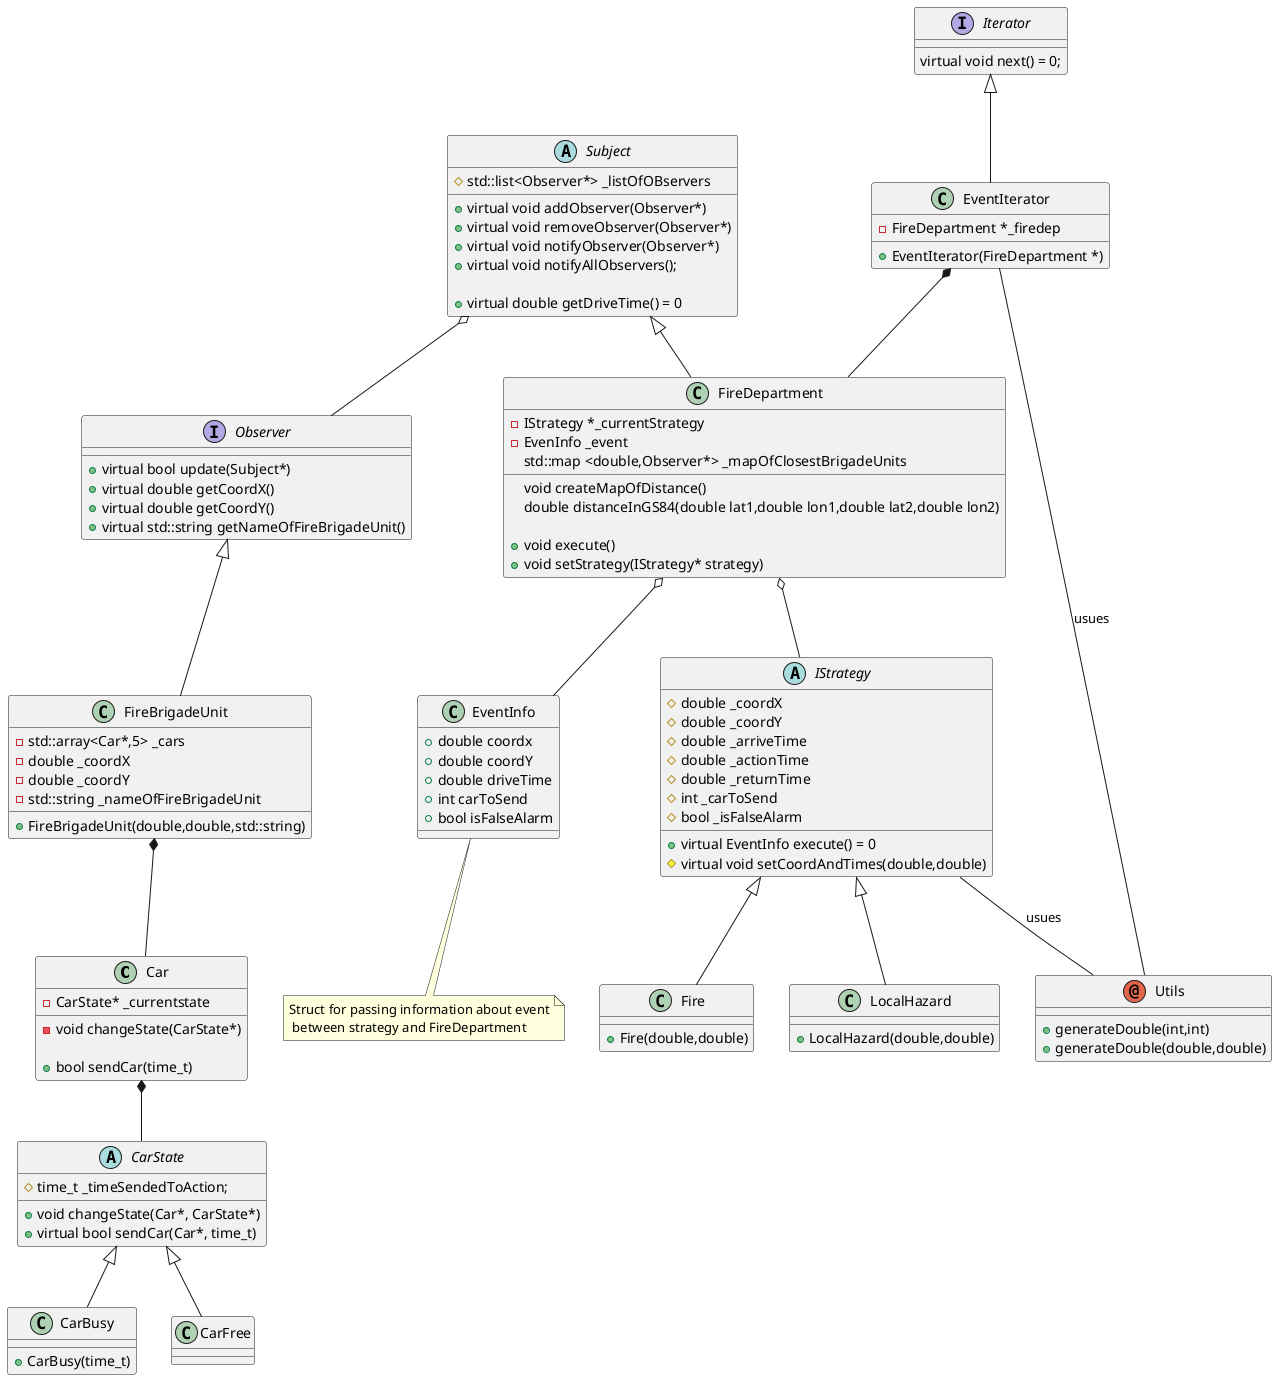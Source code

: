 @startuml
class Car{
-CarState* _currentstate
-void changeState(CarState*)

+bool sendCar(time_t)
}

Abstract CarState{
#time_t _timeSendedToAction;
+ void changeState(Car*, CarState*)
+virtual bool sendCar(Car*, time_t)
}

class CarBusy{
+CarBusy(time_t)
}

class CarFree{}

class EventInfo{
+double coordx
+double coordY
+double driveTime
+int carToSend
+bool isFalseAlarm
}
note "Struct for passing information about event\n between strategy and FireDepartment" as N2
EventInfo .. N2

class EventIterator{
-FireDepartment *_firedep
+EventIterator(FireDepartment *)
}

class Fire{
+Fire(double,double)
}

class FireBrigadeUnit{
-std::array<Car*,5> _cars
-double _coordX
-double _coordY
-std::string _nameOfFireBrigadeUnit

+FireBrigadeUnit(double,double,std::string)

}

class FireDepartment{
-IStrategy *_currentStrategy
-EvenInfo _event
std::map <double,Observer*> _mapOfClosestBrigadeUnits
void createMapOfDistance()
double distanceInGS84(double lat1,double lon1,double lat2,double lon2)

+void execute()
+void setStrategy(IStrategy* strategy)


}

Abstract IStrategy{
+virtual EventInfo execute() = 0

#double _coordX
#double _coordY
#double _arriveTime
#double _actionTime
#double _returnTime
#int _carToSend
#bool _isFalseAlarm

#virtual void setCoordAndTimes(double,double)

}

Interface Iterator{
virtual void next() = 0;
}

class LocalHazard{
+LocalHazard(double,double)
}

Interface Observer{
+virtual bool update(Subject*)
+virtual double getCoordX()
+virtual double getCoordY()
+virtual std::string getNameOfFireBrigadeUnit()

}

Abstract Subject{
+virtual void addObserver(Observer*)
+virtual void removeObserver(Observer*)
+virtual void notifyObserver(Observer*)
+virtual void notifyAllObservers();

+virtual double getDriveTime() = 0

#std::list<Observer*> _listOfOBservers


}


Annotation Utils{
+generateDouble(int,int)
+generateDouble(double,double)
}




CarState<|--CarBusy
CarState<|--CarFree

Iterator <|--EventIterator

IStrategy <|-- Fire
IStrategy <|-- LocalHazard

Observer <|-- FireBrigadeUnit
Subject <|-- FireDepartment

Car *-- CarState
EventIterator *-- FireDepartment
FireBrigadeUnit *-- Car
FireDepartment o-- IStrategy

Subject o-- Observer

FireDepartment o-- EventInfo
IStrategy -- Utils :usues
EventIterator -- Utils :usues



@enduml

